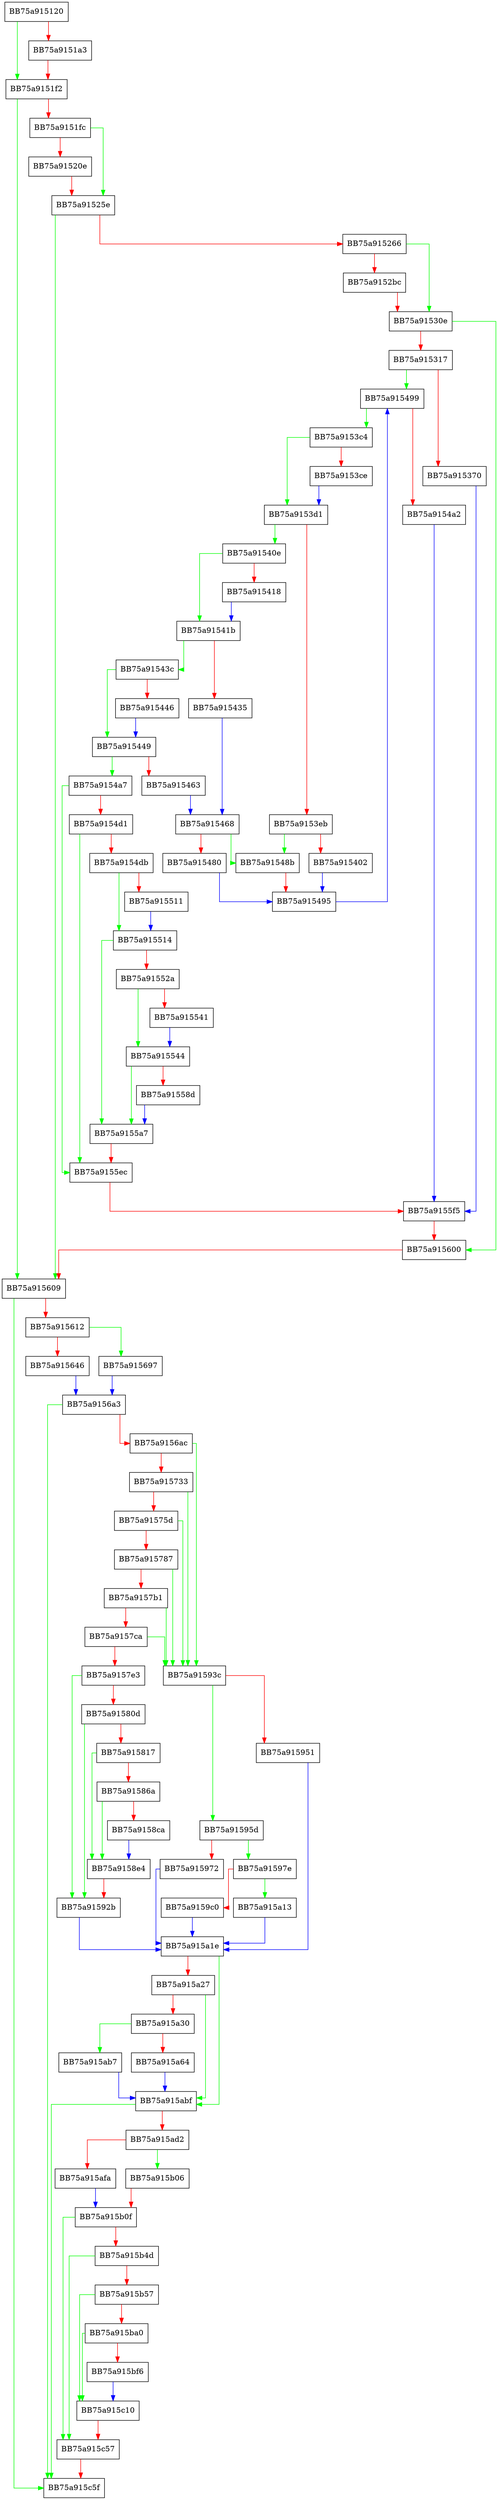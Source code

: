 digraph configure_node {
  node [shape="box"];
  graph [splines=ortho];
  BB75a915120 -> BB75a9151f2 [color="green"];
  BB75a915120 -> BB75a9151a3 [color="red"];
  BB75a9151a3 -> BB75a9151f2 [color="red"];
  BB75a9151f2 -> BB75a915609 [color="green"];
  BB75a9151f2 -> BB75a9151fc [color="red"];
  BB75a9151fc -> BB75a91525e [color="green"];
  BB75a9151fc -> BB75a91520e [color="red"];
  BB75a91520e -> BB75a91525e [color="red"];
  BB75a91525e -> BB75a915609 [color="green"];
  BB75a91525e -> BB75a915266 [color="red"];
  BB75a915266 -> BB75a91530e [color="green"];
  BB75a915266 -> BB75a9152bc [color="red"];
  BB75a9152bc -> BB75a91530e [color="red"];
  BB75a91530e -> BB75a915600 [color="green"];
  BB75a91530e -> BB75a915317 [color="red"];
  BB75a915317 -> BB75a915499 [color="green"];
  BB75a915317 -> BB75a915370 [color="red"];
  BB75a915370 -> BB75a9155f5 [color="blue"];
  BB75a9153c4 -> BB75a9153d1 [color="green"];
  BB75a9153c4 -> BB75a9153ce [color="red"];
  BB75a9153ce -> BB75a9153d1 [color="blue"];
  BB75a9153d1 -> BB75a91540e [color="green"];
  BB75a9153d1 -> BB75a9153eb [color="red"];
  BB75a9153eb -> BB75a91548b [color="green"];
  BB75a9153eb -> BB75a915402 [color="red"];
  BB75a915402 -> BB75a915495 [color="blue"];
  BB75a91540e -> BB75a91541b [color="green"];
  BB75a91540e -> BB75a915418 [color="red"];
  BB75a915418 -> BB75a91541b [color="blue"];
  BB75a91541b -> BB75a91543c [color="green"];
  BB75a91541b -> BB75a915435 [color="red"];
  BB75a915435 -> BB75a915468 [color="blue"];
  BB75a91543c -> BB75a915449 [color="green"];
  BB75a91543c -> BB75a915446 [color="red"];
  BB75a915446 -> BB75a915449 [color="blue"];
  BB75a915449 -> BB75a9154a7 [color="green"];
  BB75a915449 -> BB75a915463 [color="red"];
  BB75a915463 -> BB75a915468 [color="blue"];
  BB75a915468 -> BB75a91548b [color="green"];
  BB75a915468 -> BB75a915480 [color="red"];
  BB75a915480 -> BB75a915495 [color="blue"];
  BB75a91548b -> BB75a915495 [color="red"];
  BB75a915495 -> BB75a915499 [color="blue"];
  BB75a915499 -> BB75a9153c4 [color="green"];
  BB75a915499 -> BB75a9154a2 [color="red"];
  BB75a9154a2 -> BB75a9155f5 [color="blue"];
  BB75a9154a7 -> BB75a9155ec [color="green"];
  BB75a9154a7 -> BB75a9154d1 [color="red"];
  BB75a9154d1 -> BB75a9155ec [color="green"];
  BB75a9154d1 -> BB75a9154db [color="red"];
  BB75a9154db -> BB75a915514 [color="green"];
  BB75a9154db -> BB75a915511 [color="red"];
  BB75a915511 -> BB75a915514 [color="blue"];
  BB75a915514 -> BB75a9155a7 [color="green"];
  BB75a915514 -> BB75a91552a [color="red"];
  BB75a91552a -> BB75a915544 [color="green"];
  BB75a91552a -> BB75a915541 [color="red"];
  BB75a915541 -> BB75a915544 [color="blue"];
  BB75a915544 -> BB75a9155a7 [color="green"];
  BB75a915544 -> BB75a91558d [color="red"];
  BB75a91558d -> BB75a9155a7 [color="blue"];
  BB75a9155a7 -> BB75a9155ec [color="red"];
  BB75a9155ec -> BB75a9155f5 [color="red"];
  BB75a9155f5 -> BB75a915600 [color="red"];
  BB75a915600 -> BB75a915609 [color="red"];
  BB75a915609 -> BB75a915c5f [color="green"];
  BB75a915609 -> BB75a915612 [color="red"];
  BB75a915612 -> BB75a915697 [color="green"];
  BB75a915612 -> BB75a915646 [color="red"];
  BB75a915646 -> BB75a9156a3 [color="blue"];
  BB75a915697 -> BB75a9156a3 [color="blue"];
  BB75a9156a3 -> BB75a915c5f [color="green"];
  BB75a9156a3 -> BB75a9156ac [color="red"];
  BB75a9156ac -> BB75a91593c [color="green"];
  BB75a9156ac -> BB75a915733 [color="red"];
  BB75a915733 -> BB75a91593c [color="green"];
  BB75a915733 -> BB75a91575d [color="red"];
  BB75a91575d -> BB75a91593c [color="green"];
  BB75a91575d -> BB75a915787 [color="red"];
  BB75a915787 -> BB75a91593c [color="green"];
  BB75a915787 -> BB75a9157b1 [color="red"];
  BB75a9157b1 -> BB75a91593c [color="green"];
  BB75a9157b1 -> BB75a9157ca [color="red"];
  BB75a9157ca -> BB75a91593c [color="green"];
  BB75a9157ca -> BB75a9157e3 [color="red"];
  BB75a9157e3 -> BB75a91592b [color="green"];
  BB75a9157e3 -> BB75a91580d [color="red"];
  BB75a91580d -> BB75a91592b [color="green"];
  BB75a91580d -> BB75a915817 [color="red"];
  BB75a915817 -> BB75a9158e4 [color="green"];
  BB75a915817 -> BB75a91586a [color="red"];
  BB75a91586a -> BB75a9158e4 [color="green"];
  BB75a91586a -> BB75a9158ca [color="red"];
  BB75a9158ca -> BB75a9158e4 [color="blue"];
  BB75a9158e4 -> BB75a91592b [color="red"];
  BB75a91592b -> BB75a915a1e [color="blue"];
  BB75a91593c -> BB75a91595d [color="green"];
  BB75a91593c -> BB75a915951 [color="red"];
  BB75a915951 -> BB75a915a1e [color="blue"];
  BB75a91595d -> BB75a91597e [color="green"];
  BB75a91595d -> BB75a915972 [color="red"];
  BB75a915972 -> BB75a915a1e [color="blue"];
  BB75a91597e -> BB75a915a13 [color="green"];
  BB75a91597e -> BB75a9159c0 [color="red"];
  BB75a9159c0 -> BB75a915a1e [color="blue"];
  BB75a915a13 -> BB75a915a1e [color="blue"];
  BB75a915a1e -> BB75a915abf [color="green"];
  BB75a915a1e -> BB75a915a27 [color="red"];
  BB75a915a27 -> BB75a915abf [color="green"];
  BB75a915a27 -> BB75a915a30 [color="red"];
  BB75a915a30 -> BB75a915ab7 [color="green"];
  BB75a915a30 -> BB75a915a64 [color="red"];
  BB75a915a64 -> BB75a915abf [color="blue"];
  BB75a915ab7 -> BB75a915abf [color="blue"];
  BB75a915abf -> BB75a915c5f [color="green"];
  BB75a915abf -> BB75a915ad2 [color="red"];
  BB75a915ad2 -> BB75a915b06 [color="green"];
  BB75a915ad2 -> BB75a915afa [color="red"];
  BB75a915afa -> BB75a915b0f [color="blue"];
  BB75a915b06 -> BB75a915b0f [color="red"];
  BB75a915b0f -> BB75a915c57 [color="green"];
  BB75a915b0f -> BB75a915b4d [color="red"];
  BB75a915b4d -> BB75a915c57 [color="green"];
  BB75a915b4d -> BB75a915b57 [color="red"];
  BB75a915b57 -> BB75a915c10 [color="green"];
  BB75a915b57 -> BB75a915ba0 [color="red"];
  BB75a915ba0 -> BB75a915c10 [color="green"];
  BB75a915ba0 -> BB75a915bf6 [color="red"];
  BB75a915bf6 -> BB75a915c10 [color="blue"];
  BB75a915c10 -> BB75a915c57 [color="red"];
  BB75a915c57 -> BB75a915c5f [color="red"];
}